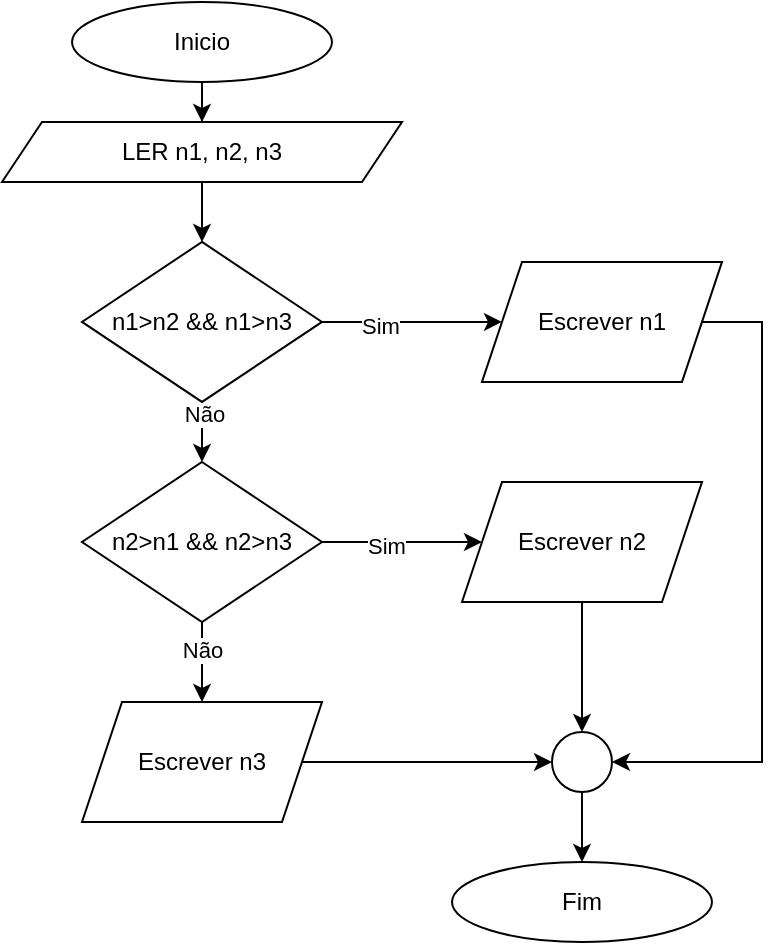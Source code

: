<mxfile version="28.2.3">
  <diagram name="Página-1" id="KDh4RK5Bs8kGHXDe4nXP">
    <mxGraphModel dx="810" dy="449" grid="1" gridSize="10" guides="1" tooltips="1" connect="1" arrows="1" fold="1" page="1" pageScale="1" pageWidth="827" pageHeight="1169" math="0" shadow="0">
      <root>
        <mxCell id="0" />
        <mxCell id="1" parent="0" />
        <mxCell id="XAcgTx_ax_ofcl9GGS8v-3" value="" style="edgeStyle=orthogonalEdgeStyle;rounded=0;orthogonalLoop=1;jettySize=auto;html=1;" edge="1" parent="1" source="XAcgTx_ax_ofcl9GGS8v-1" target="XAcgTx_ax_ofcl9GGS8v-2">
          <mxGeometry relative="1" as="geometry" />
        </mxCell>
        <mxCell id="XAcgTx_ax_ofcl9GGS8v-1" value="Inicio" style="ellipse;whiteSpace=wrap;html=1;" vertex="1" parent="1">
          <mxGeometry x="45" y="10" width="130" height="40" as="geometry" />
        </mxCell>
        <mxCell id="XAcgTx_ax_ofcl9GGS8v-30" value="" style="edgeStyle=orthogonalEdgeStyle;rounded=0;orthogonalLoop=1;jettySize=auto;html=1;" edge="1" parent="1" source="XAcgTx_ax_ofcl9GGS8v-2" target="XAcgTx_ax_ofcl9GGS8v-29">
          <mxGeometry relative="1" as="geometry" />
        </mxCell>
        <mxCell id="XAcgTx_ax_ofcl9GGS8v-2" value="LER n1, n2, n3" style="shape=parallelogram;perimeter=parallelogramPerimeter;whiteSpace=wrap;html=1;fixedSize=1;" vertex="1" parent="1">
          <mxGeometry x="10" y="70" width="200" height="30" as="geometry" />
        </mxCell>
        <mxCell id="XAcgTx_ax_ofcl9GGS8v-45" value="" style="edgeStyle=orthogonalEdgeStyle;rounded=0;orthogonalLoop=1;jettySize=auto;html=1;" edge="1" parent="1" source="XAcgTx_ax_ofcl9GGS8v-29" target="XAcgTx_ax_ofcl9GGS8v-44">
          <mxGeometry relative="1" as="geometry" />
        </mxCell>
        <mxCell id="XAcgTx_ax_ofcl9GGS8v-46" value="Sim" style="edgeLabel;html=1;align=center;verticalAlign=middle;resizable=0;points=[];" vertex="1" connectable="0" parent="XAcgTx_ax_ofcl9GGS8v-45">
          <mxGeometry x="-0.352" y="-2" relative="1" as="geometry">
            <mxPoint as="offset" />
          </mxGeometry>
        </mxCell>
        <mxCell id="XAcgTx_ax_ofcl9GGS8v-48" value="" style="edgeStyle=orthogonalEdgeStyle;rounded=0;orthogonalLoop=1;jettySize=auto;html=1;" edge="1" parent="1" source="XAcgTx_ax_ofcl9GGS8v-29" target="XAcgTx_ax_ofcl9GGS8v-47">
          <mxGeometry relative="1" as="geometry" />
        </mxCell>
        <mxCell id="XAcgTx_ax_ofcl9GGS8v-49" value="Não" style="edgeLabel;html=1;align=center;verticalAlign=middle;resizable=0;points=[];" vertex="1" connectable="0" parent="XAcgTx_ax_ofcl9GGS8v-48">
          <mxGeometry x="-0.753" y="1" relative="1" as="geometry">
            <mxPoint as="offset" />
          </mxGeometry>
        </mxCell>
        <mxCell id="XAcgTx_ax_ofcl9GGS8v-29" value="n1&amp;gt;n2 &amp;amp;&amp;amp; n1&amp;gt;n3" style="rhombus;whiteSpace=wrap;html=1;" vertex="1" parent="1">
          <mxGeometry x="50" y="129.97" width="120" height="80" as="geometry" />
        </mxCell>
        <mxCell id="XAcgTx_ax_ofcl9GGS8v-33" value="Fim" style="ellipse;whiteSpace=wrap;html=1;" vertex="1" parent="1">
          <mxGeometry x="235" y="440" width="130" height="40" as="geometry" />
        </mxCell>
        <mxCell id="XAcgTx_ax_ofcl9GGS8v-56" style="edgeStyle=orthogonalEdgeStyle;rounded=0;orthogonalLoop=1;jettySize=auto;html=1;exitX=1;exitY=0.5;exitDx=0;exitDy=0;entryX=1;entryY=0.5;entryDx=0;entryDy=0;" edge="1" parent="1" source="XAcgTx_ax_ofcl9GGS8v-44" target="XAcgTx_ax_ofcl9GGS8v-57">
          <mxGeometry relative="1" as="geometry">
            <mxPoint x="400" y="169.857" as="targetPoint" />
            <Array as="points">
              <mxPoint x="390" y="170" />
              <mxPoint x="390" y="390" />
            </Array>
          </mxGeometry>
        </mxCell>
        <mxCell id="XAcgTx_ax_ofcl9GGS8v-44" value="Escrever n1" style="shape=parallelogram;perimeter=parallelogramPerimeter;whiteSpace=wrap;html=1;fixedSize=1;" vertex="1" parent="1">
          <mxGeometry x="250" y="139.97" width="120" height="60" as="geometry" />
        </mxCell>
        <mxCell id="XAcgTx_ax_ofcl9GGS8v-51" value="" style="edgeStyle=orthogonalEdgeStyle;rounded=0;orthogonalLoop=1;jettySize=auto;html=1;" edge="1" parent="1" source="XAcgTx_ax_ofcl9GGS8v-47" target="XAcgTx_ax_ofcl9GGS8v-50">
          <mxGeometry relative="1" as="geometry" />
        </mxCell>
        <mxCell id="XAcgTx_ax_ofcl9GGS8v-52" value="Sim" style="edgeLabel;html=1;align=center;verticalAlign=middle;resizable=0;points=[];" vertex="1" connectable="0" parent="XAcgTx_ax_ofcl9GGS8v-51">
          <mxGeometry x="-0.2" y="-2" relative="1" as="geometry">
            <mxPoint as="offset" />
          </mxGeometry>
        </mxCell>
        <mxCell id="XAcgTx_ax_ofcl9GGS8v-54" value="" style="edgeStyle=orthogonalEdgeStyle;rounded=0;orthogonalLoop=1;jettySize=auto;html=1;" edge="1" parent="1" source="XAcgTx_ax_ofcl9GGS8v-47" target="XAcgTx_ax_ofcl9GGS8v-53">
          <mxGeometry relative="1" as="geometry" />
        </mxCell>
        <mxCell id="XAcgTx_ax_ofcl9GGS8v-55" value="Não" style="edgeLabel;html=1;align=center;verticalAlign=middle;resizable=0;points=[];" vertex="1" connectable="0" parent="XAcgTx_ax_ofcl9GGS8v-54">
          <mxGeometry x="-0.311" relative="1" as="geometry">
            <mxPoint as="offset" />
          </mxGeometry>
        </mxCell>
        <mxCell id="XAcgTx_ax_ofcl9GGS8v-47" value="n2&amp;gt;n1 &amp;amp;&amp;amp; n2&amp;gt;n3" style="rhombus;whiteSpace=wrap;html=1;" vertex="1" parent="1">
          <mxGeometry x="50" y="240" width="120" height="80" as="geometry" />
        </mxCell>
        <mxCell id="XAcgTx_ax_ofcl9GGS8v-58" value="" style="edgeStyle=orthogonalEdgeStyle;rounded=0;orthogonalLoop=1;jettySize=auto;html=1;" edge="1" parent="1" source="XAcgTx_ax_ofcl9GGS8v-50" target="XAcgTx_ax_ofcl9GGS8v-57">
          <mxGeometry relative="1" as="geometry" />
        </mxCell>
        <mxCell id="XAcgTx_ax_ofcl9GGS8v-50" value="Escrever n2" style="shape=parallelogram;perimeter=parallelogramPerimeter;whiteSpace=wrap;html=1;fixedSize=1;" vertex="1" parent="1">
          <mxGeometry x="240" y="250" width="120" height="60" as="geometry" />
        </mxCell>
        <mxCell id="XAcgTx_ax_ofcl9GGS8v-59" value="" style="edgeStyle=orthogonalEdgeStyle;rounded=0;orthogonalLoop=1;jettySize=auto;html=1;" edge="1" parent="1" source="XAcgTx_ax_ofcl9GGS8v-53" target="XAcgTx_ax_ofcl9GGS8v-57">
          <mxGeometry relative="1" as="geometry" />
        </mxCell>
        <mxCell id="XAcgTx_ax_ofcl9GGS8v-53" value="Escrever n3" style="shape=parallelogram;perimeter=parallelogramPerimeter;whiteSpace=wrap;html=1;fixedSize=1;" vertex="1" parent="1">
          <mxGeometry x="50" y="360" width="120" height="60" as="geometry" />
        </mxCell>
        <mxCell id="XAcgTx_ax_ofcl9GGS8v-60" value="" style="edgeStyle=orthogonalEdgeStyle;rounded=0;orthogonalLoop=1;jettySize=auto;html=1;" edge="1" parent="1" source="XAcgTx_ax_ofcl9GGS8v-57" target="XAcgTx_ax_ofcl9GGS8v-33">
          <mxGeometry relative="1" as="geometry" />
        </mxCell>
        <mxCell id="XAcgTx_ax_ofcl9GGS8v-57" value="" style="ellipse;whiteSpace=wrap;html=1;" vertex="1" parent="1">
          <mxGeometry x="285" y="375" width="30" height="30" as="geometry" />
        </mxCell>
      </root>
    </mxGraphModel>
  </diagram>
</mxfile>
